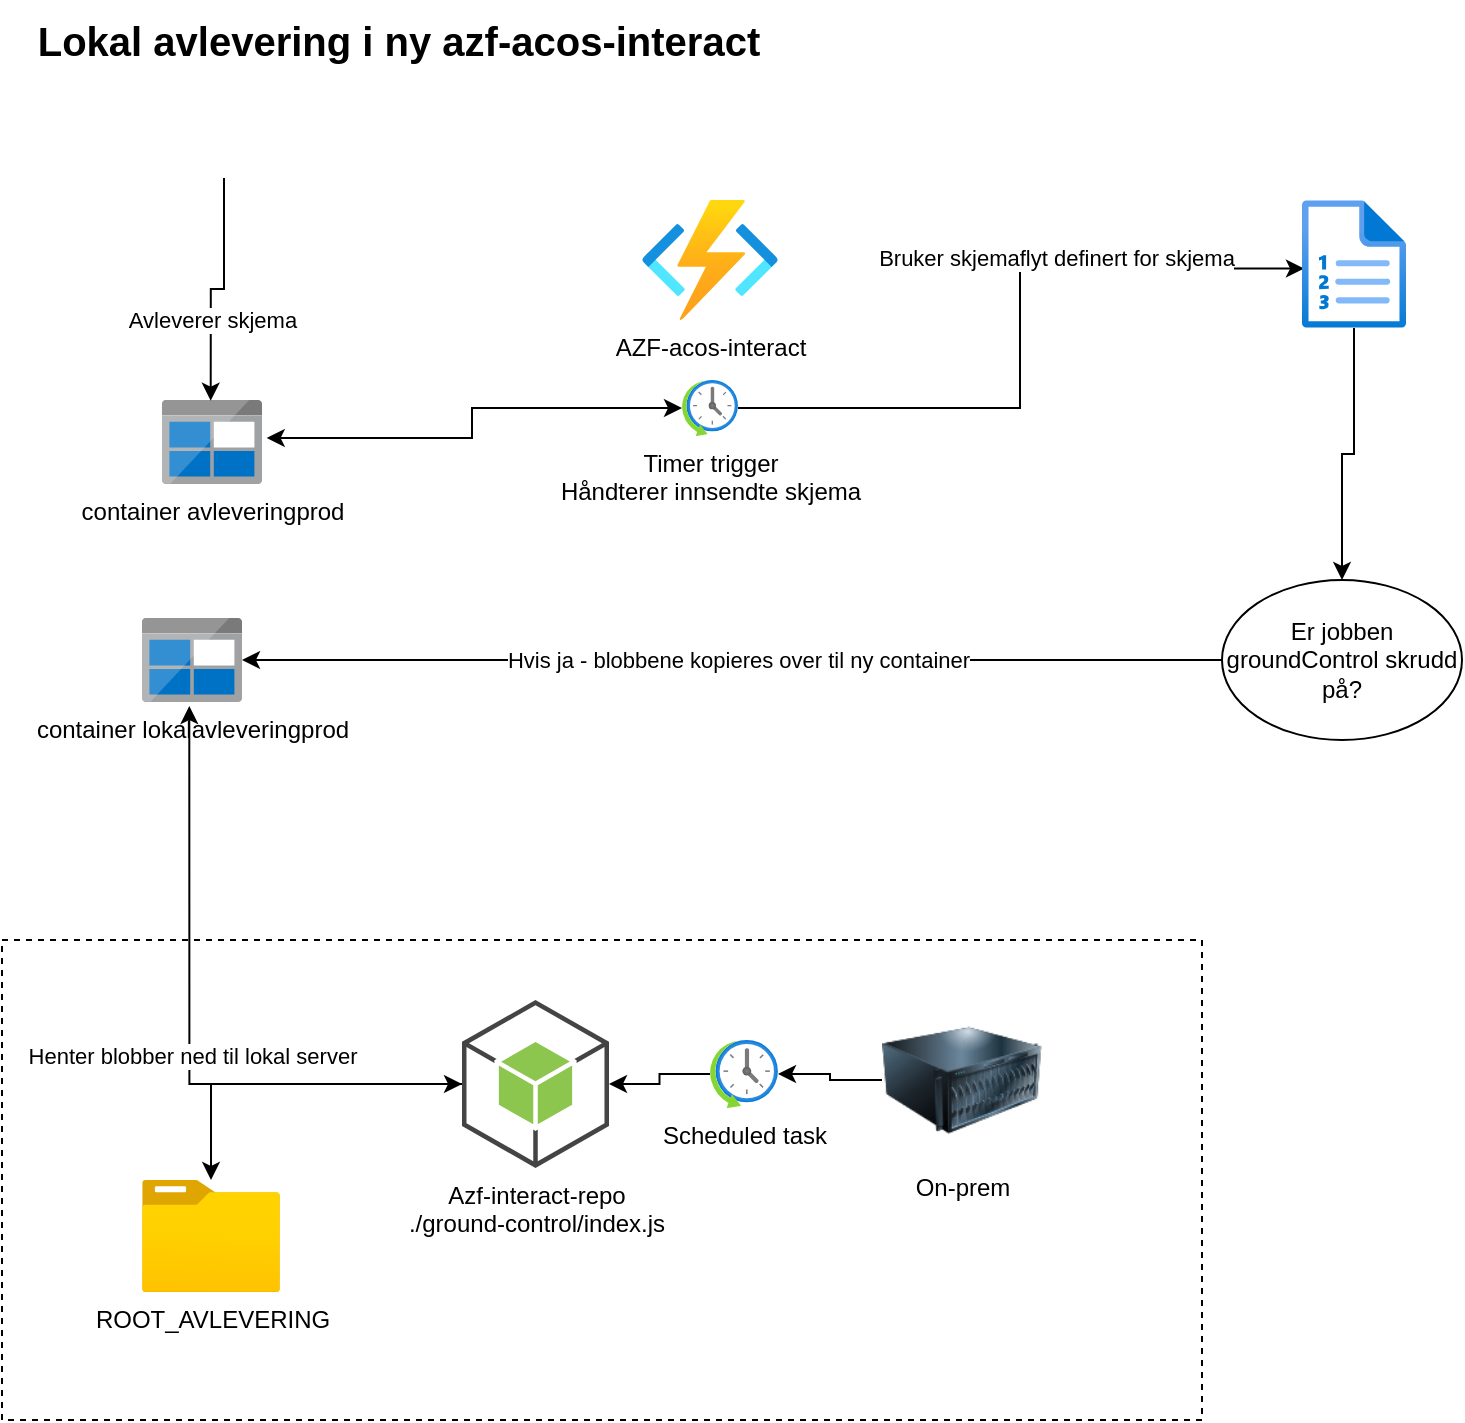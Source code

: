<mxfile version="21.7.2" type="device">
  <diagram name="Page-1" id="OenxXWQxkFeTiB5he88d">
    <mxGraphModel dx="1215" dy="688" grid="1" gridSize="10" guides="1" tooltips="1" connect="1" arrows="1" fold="1" page="1" pageScale="1" pageWidth="827" pageHeight="1169" math="0" shadow="0">
      <root>
        <mxCell id="0" />
        <mxCell id="1" parent="0" />
        <mxCell id="IRzBCizce1bIe2d0EAGk-35" value="" style="rounded=0;whiteSpace=wrap;html=1;dashed=1;fillColor=none;" vertex="1" parent="1">
          <mxGeometry x="10" y="490" width="600" height="240" as="geometry" />
        </mxCell>
        <mxCell id="IRzBCizce1bIe2d0EAGk-1" value="AZF-acos-interact" style="image;aspect=fixed;html=1;points=[];align=center;fontSize=12;image=img/lib/azure2/compute/Function_Apps.svg;" vertex="1" parent="1">
          <mxGeometry x="330" y="120" width="68" height="60" as="geometry" />
        </mxCell>
        <mxCell id="IRzBCizce1bIe2d0EAGk-2" value="container avleveringprod" style="image;sketch=0;aspect=fixed;html=1;points=[];align=center;fontSize=12;image=img/lib/mscae/BlobBlock.svg;" vertex="1" parent="1">
          <mxGeometry x="90" y="220" width="50" height="42" as="geometry" />
        </mxCell>
        <mxCell id="IRzBCizce1bIe2d0EAGk-4" style="edgeStyle=orthogonalEdgeStyle;rounded=0;orthogonalLoop=1;jettySize=auto;html=1;entryX=0.487;entryY=0.008;entryDx=0;entryDy=0;entryPerimeter=0;" edge="1" parent="1" source="IRzBCizce1bIe2d0EAGk-3" target="IRzBCizce1bIe2d0EAGk-2">
          <mxGeometry relative="1" as="geometry" />
        </mxCell>
        <mxCell id="IRzBCizce1bIe2d0EAGk-5" value="Avleverer skjema" style="edgeLabel;html=1;align=center;verticalAlign=middle;resizable=0;points=[];" vertex="1" connectable="0" parent="IRzBCizce1bIe2d0EAGk-4">
          <mxGeometry x="-0.175" y="3" relative="1" as="geometry">
            <mxPoint x="-9" y="22" as="offset" />
          </mxGeometry>
        </mxCell>
        <mxCell id="IRzBCizce1bIe2d0EAGk-3" value="" style="shape=image;verticalLabelPosition=bottom;labelBackgroundColor=default;verticalAlign=top;aspect=fixed;imageAspect=0;image=https://inspirasjon.acos.no/hubfs/ACOS%20bl%C3%A5%20logo_.png;" vertex="1" parent="1">
          <mxGeometry x="70" y="70" width="102" height="38.99" as="geometry" />
        </mxCell>
        <mxCell id="IRzBCizce1bIe2d0EAGk-10" style="edgeStyle=orthogonalEdgeStyle;rounded=0;orthogonalLoop=1;jettySize=auto;html=1;entryX=1.047;entryY=0.452;entryDx=0;entryDy=0;entryPerimeter=0;startArrow=classic;startFill=1;" edge="1" parent="1" source="IRzBCizce1bIe2d0EAGk-6" target="IRzBCizce1bIe2d0EAGk-2">
          <mxGeometry relative="1" as="geometry" />
        </mxCell>
        <mxCell id="IRzBCizce1bIe2d0EAGk-11" style="edgeStyle=orthogonalEdgeStyle;rounded=0;orthogonalLoop=1;jettySize=auto;html=1;entryX=0.019;entryY=0.536;entryDx=0;entryDy=0;entryPerimeter=0;" edge="1" parent="1" source="IRzBCizce1bIe2d0EAGk-6" target="IRzBCizce1bIe2d0EAGk-8">
          <mxGeometry relative="1" as="geometry" />
        </mxCell>
        <mxCell id="IRzBCizce1bIe2d0EAGk-12" value="Bruker skjemaflyt definert for skjema" style="edgeLabel;html=1;align=center;verticalAlign=middle;resizable=0;points=[];" vertex="1" connectable="0" parent="IRzBCizce1bIe2d0EAGk-11">
          <mxGeometry x="0.295" y="6" relative="1" as="geometry">
            <mxPoint as="offset" />
          </mxGeometry>
        </mxCell>
        <mxCell id="IRzBCizce1bIe2d0EAGk-6" value="Timer trigger&lt;br&gt;Håndterer innsendte skjema" style="image;aspect=fixed;html=1;points=[];align=center;fontSize=12;image=img/lib/azure2/general/Scheduler.svg;" vertex="1" parent="1">
          <mxGeometry x="350" y="210" width="28" height="28" as="geometry" />
        </mxCell>
        <mxCell id="IRzBCizce1bIe2d0EAGk-17" style="edgeStyle=orthogonalEdgeStyle;rounded=0;orthogonalLoop=1;jettySize=auto;html=1;entryX=0.5;entryY=0;entryDx=0;entryDy=0;" edge="1" parent="1" source="IRzBCizce1bIe2d0EAGk-8" target="IRzBCizce1bIe2d0EAGk-15">
          <mxGeometry relative="1" as="geometry" />
        </mxCell>
        <mxCell id="IRzBCizce1bIe2d0EAGk-8" value="" style="image;aspect=fixed;html=1;points=[];align=center;fontSize=12;image=img/lib/azure2/azure_stack/Plans.svg;" vertex="1" parent="1">
          <mxGeometry x="660" y="120" width="52" height="64" as="geometry" />
        </mxCell>
        <mxCell id="IRzBCizce1bIe2d0EAGk-18" style="edgeStyle=orthogonalEdgeStyle;rounded=0;orthogonalLoop=1;jettySize=auto;html=1;" edge="1" parent="1" source="IRzBCizce1bIe2d0EAGk-15" target="IRzBCizce1bIe2d0EAGk-20">
          <mxGeometry relative="1" as="geometry">
            <mxPoint x="160" y="350" as="targetPoint" />
          </mxGeometry>
        </mxCell>
        <mxCell id="IRzBCizce1bIe2d0EAGk-19" value="Hvis ja - blobbene kopieres over til ny container" style="edgeLabel;html=1;align=center;verticalAlign=middle;resizable=0;points=[];" vertex="1" connectable="0" parent="IRzBCizce1bIe2d0EAGk-18">
          <mxGeometry x="0.085" y="4" relative="1" as="geometry">
            <mxPoint x="24" y="-4" as="offset" />
          </mxGeometry>
        </mxCell>
        <mxCell id="IRzBCizce1bIe2d0EAGk-15" value="Er jobben groundControl skrudd på?" style="ellipse;whiteSpace=wrap;html=1;" vertex="1" parent="1">
          <mxGeometry x="620" y="310" width="120" height="80" as="geometry" />
        </mxCell>
        <mxCell id="IRzBCizce1bIe2d0EAGk-20" value="container lokalavleveringprod" style="image;sketch=0;aspect=fixed;html=1;points=[];align=center;fontSize=12;image=img/lib/mscae/BlobBlock.svg;" vertex="1" parent="1">
          <mxGeometry x="80" y="329" width="50" height="42" as="geometry" />
        </mxCell>
        <mxCell id="IRzBCizce1bIe2d0EAGk-22" value="Lokal avlevering i ny azf-acos-interact" style="text;html=1;align=center;verticalAlign=middle;resizable=0;points=[];autosize=1;strokeColor=none;fillColor=none;fontSize=20;fontStyle=1" vertex="1" parent="1">
          <mxGeometry x="18" y="20" width="380" height="40" as="geometry" />
        </mxCell>
        <mxCell id="IRzBCizce1bIe2d0EAGk-30" style="edgeStyle=orthogonalEdgeStyle;rounded=0;orthogonalLoop=1;jettySize=auto;html=1;entryX=0.473;entryY=1.048;entryDx=0;entryDy=0;entryPerimeter=0;startArrow=classic;startFill=1;" edge="1" parent="1" source="IRzBCizce1bIe2d0EAGk-23" target="IRzBCizce1bIe2d0EAGk-20">
          <mxGeometry relative="1" as="geometry" />
        </mxCell>
        <mxCell id="IRzBCizce1bIe2d0EAGk-31" value="Henter blobber ned til lokal server" style="edgeLabel;html=1;align=center;verticalAlign=middle;resizable=0;points=[];" vertex="1" connectable="0" parent="IRzBCizce1bIe2d0EAGk-30">
          <mxGeometry x="-0.074" y="-1" relative="1" as="geometry">
            <mxPoint as="offset" />
          </mxGeometry>
        </mxCell>
        <mxCell id="IRzBCizce1bIe2d0EAGk-34" style="edgeStyle=orthogonalEdgeStyle;rounded=0;orthogonalLoop=1;jettySize=auto;html=1;" edge="1" parent="1" source="IRzBCizce1bIe2d0EAGk-23" target="IRzBCizce1bIe2d0EAGk-33">
          <mxGeometry relative="1" as="geometry" />
        </mxCell>
        <mxCell id="IRzBCizce1bIe2d0EAGk-23" value="Azf-interact-repo&lt;br&gt;./ground-control/index.js" style="outlineConnect=0;dashed=0;verticalLabelPosition=bottom;verticalAlign=top;align=center;html=1;shape=mxgraph.aws3.android;fillColor=#8CC64F;gradientColor=none;" vertex="1" parent="1">
          <mxGeometry x="240" y="520" width="73.5" height="84" as="geometry" />
        </mxCell>
        <mxCell id="IRzBCizce1bIe2d0EAGk-28" style="edgeStyle=orthogonalEdgeStyle;rounded=0;orthogonalLoop=1;jettySize=auto;html=1;" edge="1" parent="1" source="IRzBCizce1bIe2d0EAGk-24" target="IRzBCizce1bIe2d0EAGk-27">
          <mxGeometry relative="1" as="geometry" />
        </mxCell>
        <mxCell id="IRzBCizce1bIe2d0EAGk-24" value="On-prem" style="image;html=1;image=img/lib/clip_art/computers/Server_128x128.png" vertex="1" parent="1">
          <mxGeometry x="450" y="520" width="80" height="80" as="geometry" />
        </mxCell>
        <mxCell id="IRzBCizce1bIe2d0EAGk-29" style="edgeStyle=orthogonalEdgeStyle;rounded=0;orthogonalLoop=1;jettySize=auto;html=1;" edge="1" parent="1" source="IRzBCizce1bIe2d0EAGk-27" target="IRzBCizce1bIe2d0EAGk-23">
          <mxGeometry relative="1" as="geometry" />
        </mxCell>
        <mxCell id="IRzBCizce1bIe2d0EAGk-27" value="Scheduled task" style="image;aspect=fixed;html=1;points=[];align=center;fontSize=12;image=img/lib/azure2/general/Scheduler.svg;" vertex="1" parent="1">
          <mxGeometry x="364" y="540" width="34" height="34" as="geometry" />
        </mxCell>
        <mxCell id="IRzBCizce1bIe2d0EAGk-33" value="ROOT_AVLEVERING" style="image;aspect=fixed;html=1;points=[];align=center;fontSize=12;image=img/lib/azure2/general/Folder_Blank.svg;" vertex="1" parent="1">
          <mxGeometry x="80" y="610" width="69" height="56.0" as="geometry" />
        </mxCell>
      </root>
    </mxGraphModel>
  </diagram>
</mxfile>
